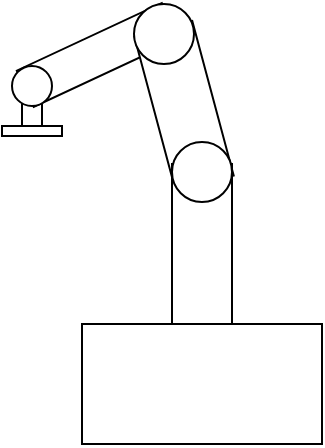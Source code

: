<mxfile version="20.8.13" type="github">
  <diagram name="Strona-1" id="_t40CgJyZJtXVZXZAgYF">
    <mxGraphModel dx="989" dy="494" grid="1" gridSize="5" guides="1" tooltips="1" connect="1" arrows="1" fold="1" page="1" pageScale="1" pageWidth="827" pageHeight="1169" math="0" shadow="0">
      <root>
        <mxCell id="0" />
        <mxCell id="1" parent="0" />
        <mxCell id="AmnBBp1fm2Mw9S4xVcrF-9" value="" style="rounded=0;whiteSpace=wrap;html=1;" vertex="1" parent="1">
          <mxGeometry x="220" y="311" width="10" height="20" as="geometry" />
        </mxCell>
        <mxCell id="AmnBBp1fm2Mw9S4xVcrF-7" value="" style="rounded=0;whiteSpace=wrap;html=1;rotation=-115;" vertex="1" parent="1">
          <mxGeometry x="247.89" y="255.47" width="20" height="80" as="geometry" />
        </mxCell>
        <mxCell id="AmnBBp1fm2Mw9S4xVcrF-5" value="" style="rounded=0;whiteSpace=wrap;html=1;rotation=-15;" vertex="1" parent="1">
          <mxGeometry x="286" y="281" width="30" height="80" as="geometry" />
        </mxCell>
        <mxCell id="AmnBBp1fm2Mw9S4xVcrF-1" value="" style="rounded=0;whiteSpace=wrap;html=1;" vertex="1" parent="1">
          <mxGeometry x="250" y="430" width="120" height="60" as="geometry" />
        </mxCell>
        <mxCell id="AmnBBp1fm2Mw9S4xVcrF-2" value="" style="rounded=0;whiteSpace=wrap;html=1;" vertex="1" parent="1">
          <mxGeometry x="295" y="350" width="30" height="80" as="geometry" />
        </mxCell>
        <mxCell id="AmnBBp1fm2Mw9S4xVcrF-3" value="" style="ellipse;whiteSpace=wrap;html=1;aspect=fixed;" vertex="1" parent="1">
          <mxGeometry x="295" y="339" width="30" height="30" as="geometry" />
        </mxCell>
        <mxCell id="AmnBBp1fm2Mw9S4xVcrF-6" value="" style="ellipse;whiteSpace=wrap;html=1;aspect=fixed;" vertex="1" parent="1">
          <mxGeometry x="276" y="270" width="30" height="30" as="geometry" />
        </mxCell>
        <mxCell id="AmnBBp1fm2Mw9S4xVcrF-8" value="" style="ellipse;whiteSpace=wrap;html=1;aspect=fixed;" vertex="1" parent="1">
          <mxGeometry x="215" y="301" width="20" height="20" as="geometry" />
        </mxCell>
        <mxCell id="AmnBBp1fm2Mw9S4xVcrF-11" value="" style="rounded=0;whiteSpace=wrap;html=1;" vertex="1" parent="1">
          <mxGeometry x="210" y="331" width="30" height="5" as="geometry" />
        </mxCell>
      </root>
    </mxGraphModel>
  </diagram>
</mxfile>
